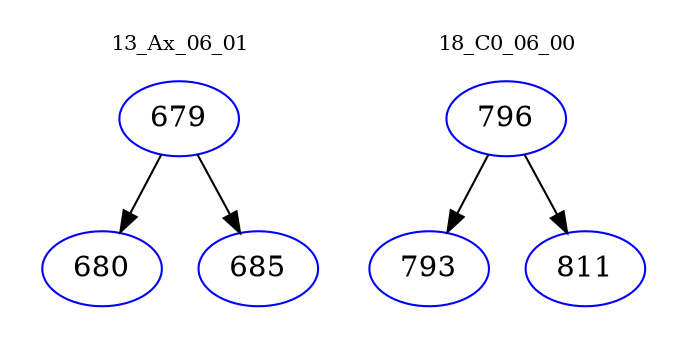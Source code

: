 digraph{
subgraph cluster_0 {
color = white
label = "13_Ax_06_01";
fontsize=10;
T0_679 [label="679", color="blue"]
T0_679 -> T0_680 [color="black"]
T0_680 [label="680", color="blue"]
T0_679 -> T0_685 [color="black"]
T0_685 [label="685", color="blue"]
}
subgraph cluster_1 {
color = white
label = "18_C0_06_00";
fontsize=10;
T1_796 [label="796", color="blue"]
T1_796 -> T1_793 [color="black"]
T1_793 [label="793", color="blue"]
T1_796 -> T1_811 [color="black"]
T1_811 [label="811", color="blue"]
}
}
